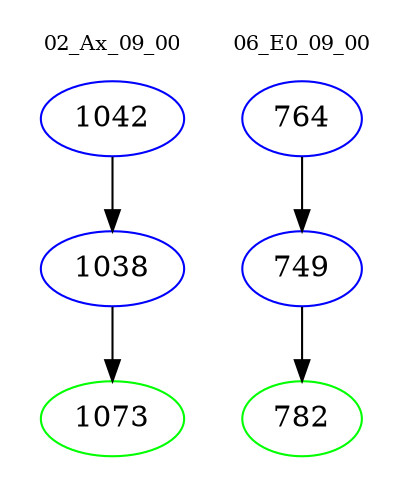 digraph{
subgraph cluster_0 {
color = white
label = "02_Ax_09_00";
fontsize=10;
T0_1042 [label="1042", color="blue"]
T0_1042 -> T0_1038 [color="black"]
T0_1038 [label="1038", color="blue"]
T0_1038 -> T0_1073 [color="black"]
T0_1073 [label="1073", color="green"]
}
subgraph cluster_1 {
color = white
label = "06_E0_09_00";
fontsize=10;
T1_764 [label="764", color="blue"]
T1_764 -> T1_749 [color="black"]
T1_749 [label="749", color="blue"]
T1_749 -> T1_782 [color="black"]
T1_782 [label="782", color="green"]
}
}
